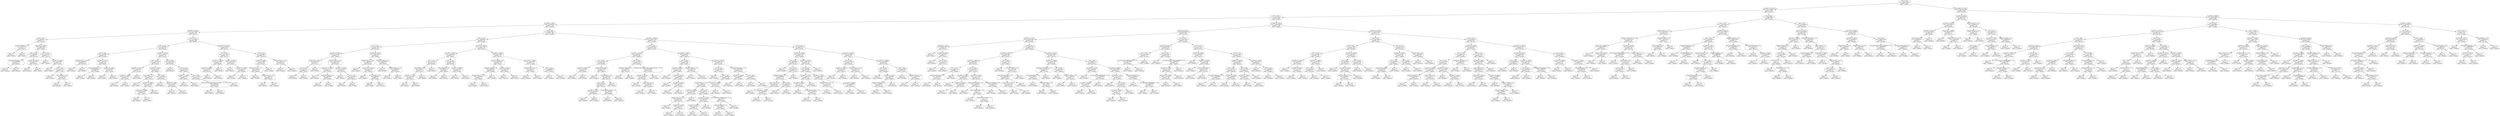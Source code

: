 digraph Tree {
node [shape=box, style="rounded", color="black", fontname=helvetica] ;
edge [fontname=helvetica] ;
0 [label="area <= 74.5\nmse = 4687584539.2\nsamples = 1212\nvalue = 148091.3"] ;
1 [label="sq_meter <= 3761.8\nmse = 2074196513.1\nsamples = 996\nvalue = 126162.3"] ;
0 -> 1 [labeldistance=2.5, labelangle=45, headlabel="True"] ;
2 [label="area <= 49.5\nmse = 1215274376.7\nsamples = 903\nvalue = 118232.1"] ;
1 -> 2 ;
3 [label="sq_meter <= 2435.7\nmse = 497164200.5\nsamples = 525\nvalue = 100958.5"] ;
2 -> 3 ;
4 [label="sq_meter <= 1835.0\nmse = 164278358.1\nsamples = 199\nvalue = 85372.6"] ;
3 -> 4 ;
5 [label="area <= 36.5\nmse = 84499773.7\nsamples = 31\nvalue = 67574.5"] ;
4 -> 5 ;
6 [label="['D']_Алатауский <= 0.5\nmse = 35387755.1\nsamples = 5\nvalue = 52571.4"] ;
5 -> 6 ;
7 [label="mse = 0.0\nsamples = 4\nvalue = 55000.0"] ;
6 -> 7 ;
8 [label="mse = 0.0\nsamples = 1\nvalue = 38000.0"] ;
6 -> 8 ;
9 [label="sq_meter <= 1546.1\nmse = 46810000.0\nsamples = 26\nvalue = 70200.0"] ;
5 -> 9 ;
10 [label="area <= 45.5\nmse = 13360946.7\nsamples = 9\nvalue = 62153.8"] ;
9 -> 10 ;
11 [label="restaurant_price_level <= 2.1\nmse = 810000.0\nsamples = 6\nvalue = 60300.0"] ;
10 -> 11 ;
12 [label="mse = 0.0\nsamples = 5\nvalue = 60000.0"] ;
11 -> 12 ;
13 [label="mse = 0.0\nsamples = 1\nvalue = 63000.0"] ;
11 -> 13 ;
14 [label="sq_meter <= 1451.2\nmse = 5555555.6\nsamples = 3\nvalue = 68333.3"] ;
10 -> 14 ;
15 [label="mse = 0.0\nsamples = 1\nvalue = 65000.0"] ;
14 -> 15 ;
16 [label="mse = 0.0\nsamples = 2\nvalue = 70000.0"] ;
14 -> 16 ;
17 [label="area <= 41.5\nmse = 16735253.8\nsamples = 17\nvalue = 74074.1"] ;
9 -> 17 ;
18 [label="mse = 0.0\nsamples = 3\nvalue = 70000.0"] ;
17 -> 18 ;
19 [label="sq_meter <= 1647.3\nmse = 14750000.0\nsamples = 14\nvalue = 75500.0"] ;
17 -> 19 ;
20 [label="mse = 0.0\nsamples = 2\nvalue = 70000.0"] ;
19 -> 20 ;
21 [label="area <= 43.5\nmse = 6222222.2\nsamples = 12\nvalue = 77333.3"] ;
19 -> 21 ;
22 [label="mse = 0.0\nsamples = 4\nvalue = 75000.0"] ;
21 -> 22 ;
23 [label="['O']_«KHAYR» <= 0.5\nmse = 2734375.0\nsamples = 8\nvalue = 79375.0"] ;
21 -> 23 ;
24 [label="mse = 0.0\nsamples = 7\nvalue = 80000.0"] ;
23 -> 24 ;
25 [label="mse = 0.0\nsamples = 1\nvalue = 75000.0"] ;
23 -> 25 ;
26 [label="area <= 41.5\nmse = 112744350.5\nsamples = 168\nvalue = 88505.6"] ;
4 -> 26 ;
27 [label="area <= 32.5\nmse = 73369600.0\nsamples = 75\nvalue = 80480.0"] ;
26 -> 27 ;
28 [label="area <= 29.0\nmse = 53324099.7\nsamples = 12\nvalue = 65789.5"] ;
27 -> 28 ;
29 [label="distance_from_cc <= 5.8\nmse = 25000000.0\nsamples = 2\nvalue = 55000.0"] ;
28 -> 29 ;
30 [label="mse = 0.0\nsamples = 1\nvalue = 50000.0"] ;
29 -> 30 ;
31 [label="mse = 0.0\nsamples = 1\nvalue = 60000.0"] ;
29 -> 31 ;
32 [label="sq_meter <= 2177.1\nmse = 21555555.6\nsamples = 10\nvalue = 68666.7"] ;
28 -> 32 ;
33 [label="['D']_Ауэзовский <= 0.5\nmse = 6000000.0\nsamples = 2\nvalue = 63000.0"] ;
32 -> 33 ;
34 [label="mse = 0.0\nsamples = 1\nvalue = 65000.0"] ;
33 -> 34 ;
35 [label="mse = 0.0\nsamples = 1\nvalue = 60000.0"] ;
33 -> 35 ;
36 [label="sq_meter <= 2338.5\nmse = 5250000.0\nsamples = 8\nvalue = 71500.0"] ;
32 -> 36 ;
37 [label="mse = 0.0\nsamples = 6\nvalue = 70000.0"] ;
36 -> 37 ;
38 [label="mse = 0.0\nsamples = 2\nvalue = 75000.0"] ;
36 -> 38 ;
39 [label="sq_meter <= 2227.9\nmse = 31345674.6\nsamples = 63\nvalue = 83113.2"] ;
27 -> 39 ;
40 [label="area <= 36.5\nmse = 18073721.8\nsamples = 33\nvalue = 79827.6"] ;
39 -> 40 ;
41 [label="sq_meter <= 2071.1\nmse = 13265306.1\nsamples = 7\nvalue = 72142.9"] ;
40 -> 41 ;
42 [label="sq_meter <= 1900.8\nmse = 5555555.6\nsamples = 3\nvalue = 68333.3"] ;
41 -> 42 ;
43 [label="mse = 0.0\nsamples = 1\nvalue = 65000.0"] ;
42 -> 43 ;
44 [label="mse = 0.0\nsamples = 2\nvalue = 70000.0"] ;
42 -> 44 ;
45 [label="mse = 0.0\nsamples = 4\nvalue = 75000.0"] ;
41 -> 45 ;
46 [label="sq_meter <= 2115.1\nmse = 9515570.9\nsamples = 26\nvalue = 80882.4"] ;
40 -> 46 ;
47 [label="['O']_Хозяин <= 0.5\nmse = 2595155.7\nsamples = 16\nvalue = 79411.8"] ;
46 -> 47 ;
48 [label="mse = 0.0\nsamples = 2\nvalue = 75000.0"] ;
47 -> 48 ;
49 [label="sq_meter <= 1986.8\nmse = 1464843.8\nsamples = 14\nvalue = 79687.5"] ;
47 -> 49 ;
50 [label="house_year <= 1988.0\nmse = 6250000.0\nsamples = 2\nvalue = 77500.0"] ;
49 -> 50 ;
51 [label="mse = 0.0\nsamples = 1\nvalue = 80000.0"] ;
50 -> 51 ;
52 [label="mse = 0.0\nsamples = 1\nvalue = 75000.0"] ;
50 -> 52 ;
53 [label="mse = 0.0\nsamples = 12\nvalue = 80000.0"] ;
49 -> 53 ;
54 [label="area <= 38.5\nmse = 10380622.8\nsamples = 10\nvalue = 83823.5"] ;
46 -> 54 ;
55 [label="mse = 0.0\nsamples = 4\nvalue = 80000.0"] ;
54 -> 55 ;
56 [label="sq_meter <= 2160.1\nmse = 3719008.3\nsamples = 6\nvalue = 85909.1"] ;
54 -> 56 ;
57 [label="mse = 0.0\nsamples = 5\nvalue = 85000.0"] ;
56 -> 57 ;
58 [label="mse = 0.0\nsamples = 1\nvalue = 90000.0"] ;
56 -> 58 ;
59 [label="area <= 35.5\nmse = 18576388.9\nsamples = 30\nvalue = 87083.3"] ;
39 -> 59 ;
60 [label="mse = 0.0\nsamples = 6\nvalue = 80000.0"] ;
59 -> 60 ;
61 [label="area <= 37.5\nmse = 6786703.6\nsamples = 24\nvalue = 88947.4"] ;
59 -> 61 ;
62 [label="sq_meter <= 2396.8\nmse = 3472222.2\nsamples = 7\nvalue = 85833.3"] ;
61 -> 62 ;
63 [label="mse = 0.0\nsamples = 6\nvalue = 85000.0"] ;
62 -> 63 ;
64 [label="mse = 0.0\nsamples = 1\nvalue = 90000.0"] ;
62 -> 64 ;
65 [label="area <= 40.5\nmse = 1775147.9\nsamples = 17\nvalue = 90384.6"] ;
61 -> 65 ;
66 [label="['O']_Агентство Недвижимости STATUS - A <= 0.5\nmse = 960000.0\nsamples = 16\nvalue = 90200.0"] ;
65 -> 66 ;
67 [label="mse = 0.0\nsamples = 15\nvalue = 90000.0"] ;
66 -> 67 ;
68 [label="mse = 0.0\nsamples = 1\nvalue = 95000.0"] ;
66 -> 68 ;
69 [label="mse = 0.0\nsamples = 1\nvalue = 95000.0"] ;
65 -> 69 ;
70 [label="sq_meter <= 2158.4\nmse = 40794336.4\nsamples = 93\nvalue = 95570.4"] ;
26 -> 70 ;
71 [label="area <= 46.5\nmse = 13117284.0\nsamples = 44\nvalue = 90277.8"] ;
70 -> 71 ;
72 [label="sq_meter <= 1930.6\nmse = 5157844.4\nsamples = 33\nvalue = 89196.4"] ;
71 -> 72 ;
73 [label="sq_meter <= 1896.8\nmse = 5102040.8\nsamples = 5\nvalue = 83571.4"] ;
72 -> 73 ;
74 [label="mse = 0.0\nsamples = 4\nvalue = 85000.0"] ;
73 -> 74 ;
75 [label="mse = 0.0\nsamples = 1\nvalue = 80000.0"] ;
73 -> 75 ;
76 [label="mse = 0.0\nsamples = 28\nvalue = 90000.0"] ;
72 -> 76 ;
77 [label="sq_meter <= 1947.0\nmse = 22558593.8\nsamples = 11\nvalue = 94062.5"] ;
71 -> 77 ;
78 [label="mse = 0.0\nsamples = 6\nvalue = 90000.0"] ;
77 -> 78 ;
79 [label="sq_meter <= 2010.0\nmse = 3061224.5\nsamples = 5\nvalue = 99285.7"] ;
77 -> 79 ;
80 [label="mse = 0.0\nsamples = 1\nvalue = 95000.0"] ;
79 -> 80 ;
81 [label="mse = 0.0\nsamples = 4\nvalue = 100000.0"] ;
79 -> 81 ;
82 [label="area <= 47.0\nmse = 10814081.6\nsamples = 49\nvalue = 101014.3"] ;
70 -> 82 ;
83 [label="sq_meter <= 2386.1\nmse = 3077869.8\nsamples = 45\nvalue = 100246.2"] ;
82 -> 83 ;
84 [label="distance_from_cc <= 7.7\nmse = 59460.8\nsamples = 44\nvalue = 99936.5"] ;
83 -> 84 ;
85 [label="mse = 0.0\nsamples = 36\nvalue = 100000.0"] ;
84 -> 85 ;
86 [label="distance_from_cc <= 8.2\nmse = 195555.6\nsamples = 8\nvalue = 99733.3"] ;
84 -> 86 ;
87 [label="mse = 0.0\nsamples = 1\nvalue = 99000.0"] ;
86 -> 87 ;
88 [label="mse = 0.0\nsamples = 7\nvalue = 100000.0"] ;
86 -> 88 ;
89 [label="mse = 0.0\nsamples = 1\nvalue = 110000.0"] ;
83 -> 89 ;
90 [label="distance_from_cc <= 4.1\nmse = 4000000.0\nsamples = 4\nvalue = 111000.0"] ;
82 -> 90 ;
91 [label="mse = 0.0\nsamples = 1\nvalue = 115000.0"] ;
90 -> 91 ;
92 [label="mse = 0.0\nsamples = 3\nvalue = 110000.0"] ;
90 -> 92 ;
93 [label="area <= 33.5\nmse = 464075067.0\nsamples = 326\nvalue = 110280.4"] ;
3 -> 93 ;
94 [label="area <= 29.0\nmse = 319695763.3\nsamples = 94\nvalue = 87486.5"] ;
93 -> 94 ;
95 [label="area <= 20.5\nmse = 91070069.2\nsamples = 24\nvalue = 61441.2"] ;
94 -> 95 ;
96 [label="sq_meter <= 2970.6\nmse = 42148760.3\nsamples = 15\nvalue = 56818.2"] ;
95 -> 96 ;
97 [label="house_year <= 2015.5\nmse = 9876543.2\nsamples = 5\nvalue = 51111.1"] ;
96 -> 97 ;
98 [label="area <= 16.5\nmse = 3472222.2\nsamples = 4\nvalue = 49166.7"] ;
97 -> 98 ;
99 [label="mse = 0.0\nsamples = 1\nvalue = 45000.0"] ;
98 -> 99 ;
100 [label="mse = 0.0\nsamples = 3\nvalue = 50000.0"] ;
98 -> 100 ;
101 [label="mse = 0.0\nsamples = 1\nvalue = 55000.0"] ;
97 -> 101 ;
102 [label="distance_from_cc <= 4.4\nmse = 26331360.9\nsamples = 10\nvalue = 60769.2"] ;
96 -> 102 ;
103 [label="house_year <= 1992.5\nmse = 11111111.1\nsamples = 6\nvalue = 58333.3"] ;
102 -> 103 ;
104 [label="mse = 0.0\nsamples = 4\nvalue = 60000.0"] ;
103 -> 104 ;
105 [label="restaurant_rating <= 4.2\nmse = 6250000.0\nsamples = 2\nvalue = 52500.0"] ;
103 -> 105 ;
106 [label="mse = 0.0\nsamples = 1\nvalue = 55000.0"] ;
105 -> 106 ;
107 [label="mse = 0.0\nsamples = 1\nvalue = 50000.0"] ;
105 -> 107 ;
108 [label="sq_meter <= 3250.0\nmse = 17187500.0\nsamples = 4\nvalue = 66250.0"] ;
102 -> 108 ;
109 [label="mse = 0.0\nsamples = 1\nvalue = 60000.0"] ;
108 -> 109 ;
110 [label="area <= 19.0\nmse = 5555555.6\nsamples = 3\nvalue = 68333.3"] ;
108 -> 110 ;
111 [label="mse = 0.0\nsamples = 1\nvalue = 65000.0"] ;
110 -> 111 ;
112 [label="mse = 0.0\nsamples = 2\nvalue = 70000.0"] ;
110 -> 112 ;
113 [label="sq_meter <= 3125.0\nmse = 69743055.6\nsamples = 9\nvalue = 69916.7"] ;
95 -> 113 ;
114 [label="distance_from_cc <= 5.4\nmse = 16609375.0\nsamples = 6\nvalue = 65125.0"] ;
113 -> 114 ;
115 [label="mse = 0.0\nsamples = 2\nvalue = 60000.0"] ;
114 -> 115 ;
116 [label="house_year <= 2011.0\nmse = 10472222.2\nsamples = 4\nvalue = 66833.3"] ;
114 -> 116 ;
117 [label="mse = 0.0\nsamples = 2\nvalue = 70000.0"] ;
116 -> 117 ;
118 [label="['C']_среднее <= 0.5\nmse = 888888.9\nsamples = 2\nvalue = 63666.7"] ;
116 -> 118 ;
119 [label="mse = 0.0\nsamples = 1\nvalue = 63000.0"] ;
118 -> 119 ;
120 [label="mse = 0.0\nsamples = 1\nvalue = 65000.0"] ;
118 -> 120 ;
121 [label="restaurant_rating <= 4.2\nmse = 38250000.0\nsamples = 3\nvalue = 79500.0"] ;
113 -> 121 ;
122 [label="mse = 0.0\nsamples = 1\nvalue = 90000.0"] ;
121 -> 122 ;
123 [label="distance_from_cc <= 5.0\nmse = 2000000.0\nsamples = 2\nvalue = 76000.0"] ;
121 -> 123 ;
124 [label="mse = 0.0\nsamples = 1\nvalue = 78000.0"] ;
123 -> 124 ;
125 [label="mse = 0.0\nsamples = 1\nvalue = 75000.0"] ;
123 -> 125 ;
126 [label="sq_meter <= 3015.2\nmse = 125224761.5\nsamples = 70\nvalue = 95254.4"] ;
94 -> 126 ;
127 [label="sq_meter <= 2697.0\nmse = 22060353.8\nsamples = 34\nvalue = 86935.5"] ;
126 -> 127 ;
128 [label="area <= 32.5\nmse = 5785124.0\nsamples = 14\nvalue = 81818.2"] ;
127 -> 128 ;
129 [label="['O']_Хозяин <= 0.5\nmse = 4320987.7\nsamples = 11\nvalue = 81111.1"] ;
128 -> 129 ;
130 [label="sq_meter <= 2578.1\nmse = 6122449.0\nsamples = 5\nvalue = 82857.1"] ;
129 -> 130 ;
131 [label="mse = 0.0\nsamples = 2\nvalue = 80000.0"] ;
130 -> 131 ;
132 [label="mse = 0.0\nsamples = 3\nvalue = 85000.0"] ;
130 -> 132 ;
133 [label="mse = 0.0\nsamples = 6\nvalue = 80000.0"] ;
129 -> 133 ;
134 [label="mse = 0.0\nsamples = 3\nvalue = 85000.0"] ;
128 -> 134 ;
135 [label="area <= 31.5\nmse = 8687500.0\nsamples = 20\nvalue = 89750.0"] ;
127 -> 135 ;
136 [label="['C']_хорошее <= 0.5\nmse = 4958677.7\nsamples = 6\nvalue = 86363.6"] ;
135 -> 136 ;
137 [label="mse = 0.0\nsamples = 2\nvalue = 90000.0"] ;
136 -> 137 ;
138 [label="mse = 0.0\nsamples = 4\nvalue = 85000.0"] ;
136 -> 138 ;
139 [label="sq_meter <= 2890.6\nmse = 4102259.2\nsamples = 14\nvalue = 91034.5"] ;
135 -> 139 ;
140 [label="mse = 0.0\nsamples = 12\nvalue = 90000.0"] ;
139 -> 140 ;
141 [label="mse = 0.0\nsamples = 2\nvalue = 95000.0"] ;
139 -> 141 ;
142 [label="sq_meter <= 3385.4\nmse = 67335429.0\nsamples = 36\nvalue = 105173.1"] ;
126 -> 142 ;
143 [label="['D']_Ауэзовский <= 0.5\nmse = 1825528.0\nsamples = 23\nvalue = 99515.2"] ;
142 -> 143 ;
144 [label="restaurant_rating <= 4.0\nmse = 560000.0\nsamples = 20\nvalue = 99800.0"] ;
143 -> 144 ;
145 [label="distance_from_cc <= 2.0\nmse = 2250000.0\nsamples = 2\nvalue = 98500.0"] ;
144 -> 145 ;
146 [label="mse = 0.0\nsamples = 1\nvalue = 100000.0"] ;
145 -> 146 ;
147 [label="mse = 0.0\nsamples = 1\nvalue = 97000.0"] ;
145 -> 147 ;
148 [label="mse = 0.0\nsamples = 18\nvalue = 100000.0"] ;
144 -> 148 ;
149 [label="sq_meter <= 3145.8\nmse = 5555555.6\nsamples = 3\nvalue = 96666.7"] ;
143 -> 149 ;
150 [label="mse = 0.0\nsamples = 1\nvalue = 100000.0"] ;
149 -> 150 ;
151 [label="mse = 0.0\nsamples = 2\nvalue = 95000.0"] ;
149 -> 151 ;
152 [label="sq_meter <= 3592.4\nmse = 28947368.4\nsamples = 13\nvalue = 115000.0"] ;
142 -> 152 ;
153 [label="distance_from_cc <= 3.8\nmse = 3061224.5\nsamples = 5\nvalue = 109285.7"] ;
152 -> 153 ;
154 [label="mse = 0.0\nsamples = 1\nvalue = 105000.0"] ;
153 -> 154 ;
155 [label="mse = 0.0\nsamples = 4\nvalue = 110000.0"] ;
153 -> 155 ;
156 [label="area <= 31.0\nmse = 13888888.9\nsamples = 8\nvalue = 118333.3"] ;
152 -> 156 ;
157 [label="mse = 0.0\nsamples = 2\nvalue = 110000.0"] ;
156 -> 157 ;
158 [label="mse = 0.0\nsamples = 6\nvalue = 120000.0"] ;
156 -> 158 ;
159 [label="sq_meter <= 2975.8\nmse = 236717359.3\nsamples = 232\nvalue = 119228.6"] ;
93 -> 159 ;
160 [label="area <= 40.5\nmse = 117932921.0\nsamples = 145\nvalue = 111764.6"] ;
159 -> 160 ;
161 [label="sq_meter <= 2732.1\nmse = 34329674.1\nsamples = 60\nvalue = 100989.4"] ;
160 -> 161 ;
162 [label="area <= 36.5\nmse = 14545599.5\nsamples = 34\nvalue = 98089.3"] ;
161 -> 162 ;
163 [label="sq_meter <= 2680.7\nmse = 3719008.3\nsamples = 7\nvalue = 90909.1"] ;
162 -> 163 ;
164 [label="mse = 0.0\nsamples = 6\nvalue = 90000.0"] ;
163 -> 164 ;
165 [label="mse = 0.0\nsamples = 1\nvalue = 95000.0"] ;
163 -> 165 ;
166 [label="house_year <= 1969.5\nmse = 1509135.8\nsamples = 27\nvalue = 99844.4"] ;
162 -> 166 ;
167 [label="mse = 0.0\nsamples = 1\nvalue = 105000.0"] ;
166 -> 167 ;
168 [label="['C']_среднее <= 0.5\nmse = 925619.8\nsamples = 26\nvalue = 99727.3"] ;
166 -> 168 ;
169 [label="area <= 37.5\nmse = 598639.5\nsamples = 25\nvalue = 99857.1"] ;
168 -> 169 ;
170 [label="sq_meter <= 2635.1\nmse = 2469135.8\nsamples = 6\nvalue = 99444.4"] ;
169 -> 170 ;
171 [label="mse = 0.0\nsamples = 1\nvalue = 95000.0"] ;
170 -> 171 ;
172 [label="mse = 0.0\nsamples = 5\nvalue = 100000.0"] ;
170 -> 172 ;
173 [label="restaurant_price_level <= 2.0\nmse = 29384.8\nsamples = 19\nvalue = 99969.7"] ;
169 -> 173 ;
174 [label="mse = 0.0\nsamples = 1\nvalue = 99000.0"] ;
173 -> 174 ;
175 [label="mse = 0.0\nsamples = 18\nvalue = 100000.0"] ;
173 -> 175 ;
176 [label="mse = 0.0\nsamples = 1\nvalue = 97000.0"] ;
168 -> 176 ;
177 [label="area <= 36.5\nmse = 32825484.8\nsamples = 26\nvalue = 105263.2"] ;
161 -> 177 ;
178 [label="restaurant_rating <= 4.1\nmse = 1246537.4\nsamples = 13\nvalue = 99736.8"] ;
177 -> 178 ;
179 [label="mse = 0.0\nsamples = 1\nvalue = 95000.0"] ;
178 -> 179 ;
180 [label="mse = 0.0\nsamples = 12\nvalue = 100000.0"] ;
178 -> 180 ;
181 [label="['O']_Агенство недвижимости Лидер Алматы <= 0.5\nmse = 3324099.7\nsamples = 13\nvalue = 110789.5"] ;
177 -> 181 ;
182 [label="sq_meter <= 2812.5\nmse = 1384083.0\nsamples = 12\nvalue = 110294.1"] ;
181 -> 182 ;
183 [label="mse = 0.0\nsamples = 7\nvalue = 110000.0"] ;
182 -> 183 ;
184 [label="rooms_num <= 1.5\nmse = 4000000.0\nsamples = 5\nvalue = 111000.0"] ;
182 -> 184 ;
185 [label="mse = 0.0\nsamples = 4\nvalue = 110000.0"] ;
184 -> 185 ;
186 [label="mse = 0.0\nsamples = 1\nvalue = 115000.0"] ;
184 -> 186 ;
187 [label="mse = 0.0\nsamples = 1\nvalue = 115000.0"] ;
181 -> 187 ;
188 [label="sq_meter <= 2581.2\nmse = 46399417.1\nsamples = 85\nvalue = 118847.6"] ;
160 -> 188 ;
189 [label="area <= 45.5\nmse = 25708884.7\nsamples = 24\nvalue = 112826.1"] ;
188 -> 189 ;
190 [label="sq_meter <= 2441.7\nmse = 9375000.0\nsamples = 16\nvalue = 110000.0"] ;
189 -> 190 ;
191 [label="mse = 0.0\nsamples = 1\nvalue = 100000.0"] ;
190 -> 191 ;
192 [label="sq_meter <= 2527.8\nmse = 2888888.9\nsamples = 15\nvalue = 110666.7"] ;
190 -> 192 ;
193 [label="mse = 0.0\nsamples = 9\nvalue = 110000.0"] ;
192 -> 193 ;
194 [label="sq_meter <= 2556.8\nmse = 5555555.6\nsamples = 6\nvalue = 111666.7"] ;
192 -> 194 ;
195 [label="mse = 0.0\nsamples = 2\nvalue = 115000.0"] ;
194 -> 195 ;
196 [label="mse = 0.0\nsamples = 4\nvalue = 110000.0"] ;
194 -> 196 ;
197 [label="restaurant_rating <= 3.9\nmse = 3061224.5\nsamples = 8\nvalue = 119285.7"] ;
189 -> 197 ;
198 [label="mse = 0.0\nsamples = 1\nvalue = 115000.0"] ;
197 -> 198 ;
199 [label="mse = 0.0\nsamples = 7\nvalue = 120000.0"] ;
197 -> 199 ;
200 [label="sq_meter <= 2873.0\nmse = 30862773.9\nsamples = 61\nvalue = 121703.1"] ;
188 -> 200 ;
201 [label="area <= 41.5\nmse = 18730864.2\nsamples = 51\nvalue = 120311.1"] ;
200 -> 201 ;
202 [label="mse = 0.0\nsamples = 2\nvalue = 110000.0"] ;
201 -> 202 ;
203 [label="area <= 46.5\nmse = 12508310.2\nsamples = 49\nvalue = 120989.5"] ;
201 -> 203 ;
204 [label="distance_from_cc <= 3.2\nmse = 7060155.1\nsamples = 44\nvalue = 120288.6"] ;
203 -> 204 ;
205 [label="sq_meter <= 2808.4\nmse = 15051903.1\nsamples = 11\nvalue = 122352.9"] ;
204 -> 205 ;
206 [label="distance_from_cc <= 2.7\nmse = 3061224.5\nsamples = 10\nvalue = 120714.3"] ;
205 -> 206 ;
207 [label="mse = 0.0\nsamples = 8\nvalue = 120000.0"] ;
206 -> 207 ;
208 [label="sq_meter <= 2784.2\nmse = 5555555.6\nsamples = 2\nvalue = 123333.3"] ;
206 -> 208 ;
209 [label="mse = 0.0\nsamples = 1\nvalue = 125000.0"] ;
208 -> 209 ;
210 [label="mse = 0.0\nsamples = 1\nvalue = 120000.0"] ;
208 -> 210 ;
211 [label="mse = 0.0\nsamples = 1\nvalue = 130000.0"] ;
205 -> 211 ;
212 [label="area <= 42.5\nmse = 2691377.7\nsamples = 33\nvalue = 119626.4"] ;
204 -> 212 ;
213 [label="sq_meter <= 2797.6\nmse = 10330578.5\nsamples = 6\nvalue = 118181.8"] ;
212 -> 213 ;
214 [label="sq_meter <= 2678.6\nmse = 5555555.6\nsamples = 2\nvalue = 113333.3"] ;
213 -> 214 ;
215 [label="mse = 0.0\nsamples = 1\nvalue = 110000.0"] ;
214 -> 215 ;
216 [label="mse = 0.0\nsamples = 1\nvalue = 115000.0"] ;
214 -> 216 ;
217 [label="mse = 0.0\nsamples = 4\nvalue = 120000.0"] ;
213 -> 217 ;
218 [label="['A']_полностью меблирована <= 0.5\nmse = 929.7\nsamples = 27\nvalue = 120004.8"] ;
212 -> 218 ;
219 [label="restaurant_rating <= 4.1\nmse = 6400.0\nsamples = 3\nvalue = 120040.0"] ;
218 -> 219 ;
220 [label="mse = 0.0\nsamples = 1\nvalue = 120200.0"] ;
219 -> 220 ;
221 [label="mse = 0.0\nsamples = 2\nvalue = 120000.0"] ;
219 -> 221 ;
222 [label="mse = 0.0\nsamples = 24\nvalue = 120000.0"] ;
218 -> 222 ;
223 [label="sq_meter <= 2656.2\nmse = 3472222.2\nsamples = 5\nvalue = 129166.7"] ;
203 -> 223 ;
224 [label="mse = 0.0\nsamples = 1\nvalue = 125000.0"] ;
223 -> 224 ;
225 [label="mse = 0.0\nsamples = 4\nvalue = 130000.0"] ;
223 -> 225 ;
226 [label="restaurant_price_level <= 2.0\nmse = 32812500.0\nsamples = 10\nvalue = 128750.0"] ;
200 -> 226 ;
227 [label="sq_meter <= 2916.9\nmse = 6000000.0\nsamples = 3\nvalue = 122000.0"] ;
226 -> 227 ;
228 [label="mse = 0.0\nsamples = 1\nvalue = 125000.0"] ;
227 -> 228 ;
229 [label="mse = 0.0\nsamples = 2\nvalue = 120000.0"] ;
227 -> 229 ;
230 [label="area <= 46.5\nmse = 14876033.1\nsamples = 7\nvalue = 131818.2"] ;
226 -> 230 ;
231 [label="mse = 0.0\nsamples = 6\nvalue = 130000.0"] ;
230 -> 231 ;
232 [label="mse = 0.0\nsamples = 1\nvalue = 140000.0"] ;
230 -> 232 ;
233 [label="area <= 41.5\nmse = 183830259.6\nsamples = 87\nvalue = 131864.3"] ;
159 -> 233 ;
234 [label="sq_meter <= 3246.6\nmse = 89254736.8\nsamples = 58\nvalue = 124800.0"] ;
233 -> 234 ;
235 [label="area <= 36.5\nmse = 36646044.0\nsamples = 24\nvalue = 117707.3"] ;
234 -> 235 ;
236 [label="mse = 0.0\nsamples = 8\nvalue = 110000.0"] ;
235 -> 236 ;
237 [label="area <= 40.5\nmse = 8875171.5\nsamples = 16\nvalue = 121703.7"] ;
235 -> 237 ;
238 [label="restaurant_rating <= 4.3\nmse = 3638400.0\nsamples = 15\nvalue = 121040.0"] ;
237 -> 238 ;
239 [label="rooms_num <= 1.5\nmse = 810000.0\nsamples = 12\nvalue = 120300.0"] ;
238 -> 239 ;
240 [label="mse = 0.0\nsamples = 10\nvalue = 120000.0"] ;
239 -> 240 ;
241 [label="sq_meter <= 3037.5\nmse = 2000000.0\nsamples = 2\nvalue = 122000.0"] ;
239 -> 241 ;
242 [label="mse = 0.0\nsamples = 1\nvalue = 120000.0"] ;
241 -> 242 ;
243 [label="mse = 0.0\nsamples = 1\nvalue = 123000.0"] ;
241 -> 243 ;
244 [label="area <= 39.0\nmse = 4000000.0\nsamples = 3\nvalue = 124000.0"] ;
238 -> 244 ;
245 [label="mse = 0.0\nsamples = 1\nvalue = 120000.0"] ;
244 -> 245 ;
246 [label="mse = 0.0\nsamples = 2\nvalue = 125000.0"] ;
244 -> 246 ;
247 [label="mse = 0.0\nsamples = 1\nvalue = 130000.0"] ;
237 -> 247 ;
248 [label="sq_meter <= 3732.1\nmse = 62002743.5\nsamples = 34\nvalue = 130185.2"] ;
234 -> 248 ;
249 [label="area <= 36.5\nmse = 33040000.0\nsamples = 31\nvalue = 128600.0"] ;
248 -> 249 ;
250 [label="sq_meter <= 3570.3\nmse = 24001479.3\nsamples = 17\nvalue = 125192.3"] ;
249 -> 250 ;
251 [label="sq_meter <= 3450.4\nmse = 1775147.9\nsamples = 8\nvalue = 120384.6"] ;
250 -> 251 ;
252 [label="mse = 0.0\nsamples = 5\nvalue = 120000.0"] ;
251 -> 252 ;
253 [label="restaurant_price_level <= 2.2\nmse = 5555555.6\nsamples = 3\nvalue = 121666.7"] ;
251 -> 253 ;
254 [label="mse = 0.0\nsamples = 2\nvalue = 120000.0"] ;
253 -> 254 ;
255 [label="mse = 0.0\nsamples = 1\nvalue = 125000.0"] ;
253 -> 255 ;
256 [label="mse = 0.0\nsamples = 9\nvalue = 130000.0"] ;
250 -> 256 ;
257 [label="sq_meter <= 3460.5\nmse = 16623263.9\nsamples = 14\nvalue = 132291.7"] ;
249 -> 257 ;
258 [label="distance_from_cc <= 7.5\nmse = 1311728.4\nsamples = 9\nvalue = 130277.8"] ;
257 -> 258 ;
259 [label="mse = 0.0\nsamples = 8\nvalue = 130000.0"] ;
258 -> 259 ;
260 [label="mse = 0.0\nsamples = 1\nvalue = 135000.0"] ;
258 -> 260 ;
261 [label="sq_meter <= 3506.8\nmse = 13888888.9\nsamples = 5\nvalue = 138333.3"] ;
257 -> 261 ;
262 [label="mse = 0.0\nsamples = 4\nvalue = 140000.0"] ;
261 -> 262 ;
263 [label="mse = 0.0\nsamples = 1\nvalue = 130000.0"] ;
261 -> 263 ;
264 [label="mse = 0.0\nsamples = 3\nvalue = 150000.0"] ;
248 -> 264 ;
265 [label="sq_meter <= 3052.4\nmse = 55726933.4\nsamples = 29\nvalue = 146777.7"] ;
233 -> 265 ;
266 [label="area <= 45.5\nmse = 25147929.0\nsamples = 10\nvalue = 136923.1"] ;
265 -> 266 ;
267 [label="sq_meter <= 3011.6\nmse = 6122449.0\nsamples = 7\nvalue = 132857.1"] ;
266 -> 267 ;
268 [label="mse = 0.0\nsamples = 4\nvalue = 135000.0"] ;
267 -> 268 ;
269 [label="mse = 0.0\nsamples = 3\nvalue = 130000.0"] ;
267 -> 269 ;
270 [label="distance_from_cc <= 3.0\nmse = 5555555.6\nsamples = 3\nvalue = 141666.7"] ;
266 -> 270 ;
271 [label="mse = 0.0\nsamples = 2\nvalue = 140000.0"] ;
270 -> 271 ;
272 [label="mse = 0.0\nsamples = 1\nvalue = 145000.0"] ;
270 -> 272 ;
273 [label="sq_meter <= 3388.9\nmse = 12669843.9\nsamples = 19\nvalue = 150781.1"] ;
265 -> 273 ;
274 [label="area <= 43.5\nmse = 7333333.3\nsamples = 11\nvalue = 149000.0"] ;
273 -> 274 ;
275 [label="mse = 0.0\nsamples = 1\nvalue = 140000.0"] ;
274 -> 275 ;
276 [label="sq_meter <= 3105.1\nmse = 1658163.3\nsamples = 10\nvalue = 149642.9"] ;
274 -> 276 ;
277 [label="restaurant_rating <= 4.2\nmse = 6250000.0\nsamples = 2\nvalue = 147500.0"] ;
276 -> 277 ;
278 [label="mse = 0.0\nsamples = 1\nvalue = 150000.0"] ;
277 -> 278 ;
279 [label="mse = 0.0\nsamples = 1\nvalue = 145000.0"] ;
277 -> 279 ;
280 [label="mse = 0.0\nsamples = 8\nvalue = 150000.0"] ;
276 -> 280 ;
281 [label="area <= 44.0\nmse = 12109481.1\nsamples = 8\nvalue = 152352.7"] ;
273 -> 281 ;
282 [label="mse = 0.0\nsamples = 6\nvalue = 150000.0"] ;
281 -> 282 ;
283 [label="restaurant_rating <= 4.2\nmse = 5557778.0\nsamples = 2\nvalue = 156666.0"] ;
281 -> 283 ;
284 [label="mse = 0.0\nsamples = 1\nvalue = 160000.0"] ;
283 -> 284 ;
285 [label="mse = 0.0\nsamples = 1\nvalue = 154999.0"] ;
283 -> 285 ;
286 [label="sq_meter <= 2415.0\nmse = 1191306041.0\nsamples = 378\nvalue = 143480.5"] ;
2 -> 286 ;
287 [label="sq_meter <= 2015.2\nmse = 508869246.9\nsamples = 207\nvalue = 121235.8"] ;
286 -> 287 ;
288 [label="sq_meter <= 1374.1\nmse = 330231561.3\nsamples = 105\nvalue = 105052.0"] ;
287 -> 288 ;
289 [label="sq_meter <= 770.0\nmse = 338331360.9\nsamples = 8\nvalue = 67230.8"] ;
288 -> 289 ;
290 [label="mse = 0.0\nsamples = 1\nvalue = 27000.0"] ;
289 -> 290 ;
291 [label="sq_meter <= 1063.4\nmse = 52066115.7\nsamples = 7\nvalue = 74545.5"] ;
289 -> 291 ;
292 [label="mse = 0.0\nsamples = 1\nvalue = 60000.0"] ;
291 -> 292 ;
293 [label="area <= 57.5\nmse = 6172839.5\nsamples = 6\nvalue = 77777.8"] ;
291 -> 293 ;
294 [label="mse = 0.0\nsamples = 2\nvalue = 75000.0"] ;
293 -> 294 ;
295 [label="mse = 0.0\nsamples = 4\nvalue = 80000.0"] ;
293 -> 295 ;
296 [label="area <= 62.5\nmse = 180847128.0\nsamples = 97\nvalue = 108640.9"] ;
288 -> 296 ;
297 [label="sq_meter <= 1830.1\nmse = 82561922.3\nsamples = 48\nvalue = 101217.2"] ;
296 -> 297 ;
298 [label="sq_meter <= 1606.5\nmse = 43984812.5\nsamples = 26\nvalue = 95625.0"] ;
297 -> 298 ;
299 [label="area <= 57.5\nmse = 19387755.1\nsamples = 6\nvalue = 86428.6"] ;
298 -> 299 ;
300 [label="restaurant_price_level <= 2.1\nmse = 5555555.6\nsamples = 3\nvalue = 81666.7"] ;
299 -> 300 ;
301 [label="mse = 0.0\nsamples = 2\nvalue = 80000.0"] ;
300 -> 301 ;
302 [label="mse = 0.0\nsamples = 1\nvalue = 85000.0"] ;
300 -> 302 ;
303 [label="mse = 0.0\nsamples = 3\nvalue = 90000.0"] ;
299 -> 303 ;
304 [label="area <= 55.5\nmse = 27456675.9\nsamples = 20\nvalue = 97575.8"] ;
298 -> 304 ;
305 [label="sq_meter <= 1809.1\nmse = 14583333.3\nsamples = 8\nvalue = 92500.0"] ;
304 -> 305 ;
306 [label="mse = 0.0\nsamples = 6\nvalue = 90000.0"] ;
305 -> 306 ;
307 [label="sq_meter <= 1822.6\nmse = 6250000.0\nsamples = 2\nvalue = 97500.0"] ;
305 -> 307 ;
308 [label="mse = 0.0\nsamples = 1\nvalue = 100000.0"] ;
307 -> 308 ;
309 [label="mse = 0.0\nsamples = 1\nvalue = 95000.0"] ;
307 -> 309 ;
310 [label="sq_meter <= 1764.3\nmse = 11677913.9\nsamples = 12\nvalue = 100476.3"] ;
304 -> 310 ;
311 [label="restaurant_price_level <= 2.0\nmse = 2469259.4\nsamples = 9\nvalue = 99444.6"] ;
310 -> 311 ;
312 [label="mse = 0.0\nsamples = 1\nvalue = 95000.0"] ;
311 -> 312 ;
313 [label="['D']_Алмалинский <= 0.5\nmse = 0.1\nsamples = 8\nvalue = 100000.1"] ;
311 -> 313 ;
314 [label="mse = 0.0\nsamples = 6\nvalue = 100000.0"] ;
313 -> 314 ;
315 [label="restaurant_price_level <= 2.1\nmse = 0.2\nsamples = 2\nvalue = 100000.5"] ;
313 -> 315 ;
316 [label="mse = 0.0\nsamples = 1\nvalue = 100001.0"] ;
315 -> 316 ;
317 [label="mse = 0.0\nsamples = 1\nvalue = 100000.0"] ;
315 -> 317 ;
318 [label="['D']_Бостандыкский <= 0.5\nmse = 22222222.2\nsamples = 3\nvalue = 106666.7"] ;
310 -> 318 ;
319 [label="mse = 0.0\nsamples = 2\nvalue = 110000.0"] ;
318 -> 319 ;
320 [label="mse = 0.0\nsamples = 1\nvalue = 100000.0"] ;
318 -> 320 ;
321 [label="area <= 54.0\nmse = 36707955.6\nsamples = 22\nvalue = 108673.3"] ;
297 -> 321 ;
322 [label="mse = 0.0\nsamples = 6\nvalue = 100000.0"] ;
321 -> 322 ;
323 [label="['O']_TOP AGENT <= 0.5\nmse = 12753801.7\nsamples = 16\nvalue = 111827.3"] ;
321 -> 323 ;
324 [label="restaurant_price_level <= 2.1\nmse = 6681900.0\nsamples = 14\nvalue = 111010.0"] ;
323 -> 324 ;
325 [label="house_year <= 1970.5\nmse = 2354570.6\nsamples = 13\nvalue = 110526.3"] ;
324 -> 325 ;
326 [label="mse = 0.0\nsamples = 1\nvalue = 115000.0"] ;
325 -> 326 ;
327 [label="mse = 0.0\nsamples = 12\nvalue = 110000.0"] ;
325 -> 327 ;
328 [label="mse = 0.0\nsamples = 1\nvalue = 120200.0"] ;
324 -> 328 ;
329 [label="mse = 0.0\nsamples = 2\nvalue = 120000.0"] ;
323 -> 329 ;
330 [label="sq_meter <= 1642.2\nmse = 165796409.0\nsamples = 49\nvalue = 116397.0"] ;
296 -> 330 ;
331 [label="sq_meter <= 1499.2\nmse = 47652784.6\nsamples = 18\nvalue = 103540.7"] ;
330 -> 331 ;
332 [label="restaurant_price_level <= 2.2\nmse = 17971597.6\nsamples = 7\nvalue = 97738.5"] ;
331 -> 332 ;
333 [label="['D']_Ауэзовский <= 0.5\nmse = 8400.0\nsamples = 5\nvalue = 100060.0"] ;
332 -> 333 ;
334 [label="mse = 0.0\nsamples = 3\nvalue = 100000.0"] ;
333 -> 334 ;
335 [label="restaurant_rating <= 4.2\nmse = 7500.0\nsamples = 2\nvalue = 100150.0"] ;
333 -> 335 ;
336 [label="mse = 0.0\nsamples = 1\nvalue = 100000.0"] ;
335 -> 336 ;
337 [label="mse = 0.0\nsamples = 1\nvalue = 100200.0"] ;
335 -> 337 ;
338 [label="mse = 0.0\nsamples = 2\nvalue = 90000.0"] ;
332 -> 338 ;
339 [label="area <= 66.5\nmse = 14923469.4\nsamples = 11\nvalue = 108928.6"] ;
331 -> 339 ;
340 [label="mse = 0.0\nsamples = 2\nvalue = 100000.0"] ;
339 -> 340 ;
341 [label="restaurant_rating <= 4.3\nmse = 1909722.2\nsamples = 9\nvalue = 110416.7"] ;
339 -> 341 ;
342 [label="mse = 0.0\nsamples = 8\nvalue = 110000.0"] ;
341 -> 342 ;
343 [label="mse = 0.0\nsamples = 1\nvalue = 115000.0"] ;
341 -> 343 ;
344 [label="area <= 66.5\nmse = 58669375.0\nsamples = 31\nvalue = 125075.0"] ;
330 -> 344 ;
345 [label="sq_meter <= 1774.8\nmse = 32826666.7\nsamples = 11\nvalue = 119200.0"] ;
344 -> 345 ;
346 [label="mse = 0.0\nsamples = 3\nvalue = 110000.0"] ;
345 -> 346 ;
347 [label="['A']_частично меблирована <= 0.5\nmse = 14583333.3\nsamples = 8\nvalue = 121500.0"] ;
345 -> 347 ;
348 [label="sq_meter <= 1838.5\nmse = 160000.0\nsamples = 7\nvalue = 119800.0"] ;
347 -> 348 ;
349 [label="mse = 0.0\nsamples = 1\nvalue = 119000.0"] ;
348 -> 349 ;
350 [label="mse = 0.0\nsamples = 6\nvalue = 120000.0"] ;
348 -> 350 ;
351 [label="mse = 0.0\nsamples = 1\nvalue = 130000.0"] ;
347 -> 351 ;
352 [label="sq_meter <= 1888.0\nmse = 41040000.0\nsamples = 20\nvalue = 128600.0"] ;
344 -> 352 ;
353 [label="sq_meter <= 1735.5\nmse = 22576177.3\nsamples = 15\nvalue = 126052.6"] ;
352 -> 353 ;
354 [label="mse = 0.0\nsamples = 4\nvalue = 120000.0"] ;
353 -> 354 ;
355 [label="area <= 68.5\nmse = 12882653.1\nsamples = 11\nvalue = 128214.3"] ;
353 -> 355 ;
356 [label="sq_meter <= 1801.5\nmse = 5555555.6\nsamples = 3\nvalue = 121666.7"] ;
355 -> 356 ;
357 [label="mse = 0.0\nsamples = 2\nvalue = 120000.0"] ;
356 -> 357 ;
358 [label="mse = 0.0\nsamples = 1\nvalue = 125000.0"] ;
356 -> 358 ;
359 [label="mse = 0.0\nsamples = 8\nvalue = 130000.0"] ;
355 -> 359 ;
360 [label="restaurant_rating <= 4.4\nmse = 13888888.9\nsamples = 5\nvalue = 136666.7"] ;
352 -> 360 ;
361 [label="mse = 0.0\nsamples = 3\nvalue = 140000.0"] ;
360 -> 361 ;
362 [label="['A']_частично меблирована <= 0.5\nmse = 5555555.6\nsamples = 2\nvalue = 133333.3"] ;
360 -> 362 ;
363 [label="mse = 0.0\nsamples = 1\nvalue = 130000.0"] ;
362 -> 363 ;
364 [label="mse = 0.0\nsamples = 1\nvalue = 135000.0"] ;
362 -> 364 ;
365 [label="area <= 59.5\nmse = 210431254.5\nsamples = 102\nvalue = 136128.8"] ;
287 -> 365 ;
366 [label="sq_meter <= 2201.7\nmse = 64698224.9\nsamples = 40\nvalue = 121615.4"] ;
365 -> 366 ;
367 [label="area <= 54.5\nmse = 22631835.9\nsamples = 17\nvalue = 115156.2"] ;
366 -> 367 ;
368 [label="['A']_полностью меблирована <= 0.5\nmse = 3633218.0\nsamples = 7\nvalue = 110882.4"] ;
367 -> 368 ;
369 [label="mse = 0.0\nsamples = 1\nvalue = 115000.0"] ;
368 -> 369 ;
370 [label="mse = 0.0\nsamples = 6\nvalue = 110000.0"] ;
368 -> 370 ;
371 [label="mse = 0.0\nsamples = 10\nvalue = 120000.0"] ;
367 -> 371 ;
372 [label="area <= 53.5\nmse = 25803489.4\nsamples = 23\nvalue = 127878.8"] ;
366 -> 372 ;
373 [label="mse = 0.0\nsamples = 6\nvalue = 120000.0"] ;
372 -> 373 ;
374 [label="['O']_риэлторская группа КВАДРАТ <= 0.5\nmse = 7840000.0\nsamples = 17\nvalue = 130400.0"] ;
372 -> 374 ;
375 [label="sq_meter <= 2409.1\nmse = 3472222.2\nsamples = 16\nvalue = 130833.3"] ;
374 -> 375 ;
376 [label="house_year <= 1968.5\nmse = 1133786.8\nsamples = 15\nvalue = 130238.1"] ;
375 -> 376 ;
377 [label="mse = 0.0\nsamples = 1\nvalue = 135000.0"] ;
376 -> 377 ;
378 [label="mse = 0.0\nsamples = 14\nvalue = 130000.0"] ;
376 -> 378 ;
379 [label="mse = 0.0\nsamples = 1\nvalue = 135000.0"] ;
375 -> 379 ;
380 [label="mse = 0.0\nsamples = 1\nvalue = 120000.0"] ;
374 -> 380 ;
381 [label="area <= 62.5\nmse = 74715535.2\nsamples = 62\nvalue = 145755.1"] ;
365 -> 381 ;
382 [label="sq_meter <= 2208.3\nmse = 19283950.6\nsamples = 22\nvalue = 136777.8"] ;
381 -> 382 ;
383 [label="mse = 0.0\nsamples = 6\nvalue = 130000.0"] ;
382 -> 383 ;
384 [label="sq_meter <= 2254.0\nmse = 2236686.4\nsamples = 16\nvalue = 139384.6"] ;
382 -> 384 ;
385 [label="mse = 0.0\nsamples = 1\nvalue = 135000.0"] ;
384 -> 385 ;
386 [label="house_year <= 1967.5\nmse = 687500.0\nsamples = 15\nvalue = 139750.0"] ;
384 -> 386 ;
387 [label="mse = 0.0\nsamples = 1\nvalue = 137000.0"] ;
386 -> 387 ;
388 [label="mse = 0.0\nsamples = 14\nvalue = 140000.0"] ;
386 -> 388 ;
389 [label="area <= 71.0\nmse = 32934443.3\nsamples = 40\nvalue = 150967.7"] ;
381 -> 389 ;
390 [label="sq_meter <= 2234.8\nmse = 11418685.1\nsamples = 32\nvalue = 149411.8"] ;
389 -> 390 ;
391 [label="area <= 66.5\nmse = 13237311.4\nsamples = 18\nvalue = 148148.1"] ;
390 -> 391 ;
392 [label="['D']_Бостандыкский <= 0.5\nmse = 6000000.0\nsamples = 4\nvalue = 142000.0"] ;
391 -> 392 ;
393 [label="mse = 0.0\nsamples = 3\nvalue = 140000.0"] ;
392 -> 393 ;
394 [label="mse = 0.0\nsamples = 1\nvalue = 145000.0"] ;
392 -> 394 ;
395 [label="sq_meter <= 2100.8\nmse = 4338843.0\nsamples = 14\nvalue = 149545.5"] ;
391 -> 395 ;
396 [label="mse = 0.0\nsamples = 1\nvalue = 140000.0"] ;
395 -> 396 ;
397 [label="mse = 0.0\nsamples = 13\nvalue = 150000.0"] ;
395 -> 397 ;
398 [label="area <= 68.0\nmse = 5555555.6\nsamples = 14\nvalue = 150833.3"] ;
390 -> 398 ;
399 [label="sq_meter <= 2382.8\nmse = 1984877.1\nsamples = 13\nvalue = 150434.8"] ;
398 -> 399 ;
400 [label="mse = 0.0\nsamples = 12\nvalue = 150000.0"] ;
399 -> 400 ;
401 [label="mse = 0.0\nsamples = 1\nvalue = 155000.0"] ;
399 -> 401 ;
402 [label="mse = 0.0\nsamples = 1\nvalue = 160000.0"] ;
398 -> 402 ;
403 [label="sq_meter <= 2124.6\nmse = 69421487.6\nsamples = 8\nvalue = 158181.8"] ;
389 -> 403 ;
404 [label="mse = 0.0\nsamples = 3\nvalue = 150000.0"] ;
403 -> 404 ;
405 [label="area <= 73.0\nmse = 25000000.0\nsamples = 5\nvalue = 165000.0"] ;
403 -> 405 ;
406 [label="mse = 0.0\nsamples = 3\nvalue = 160000.0"] ;
405 -> 406 ;
407 [label="mse = 0.0\nsamples = 2\nvalue = 170000.0"] ;
405 -> 407 ;
408 [label="sq_meter <= 2733.5\nmse = 704653484.2\nsamples = 171\nvalue = 170157.1"] ;
286 -> 408 ;
409 [label="area <= 63.0\nmse = 236244082.8\nsamples = 81\nvalue = 152423.1"] ;
408 -> 409 ;
410 [label="area <= 54.5\nmse = 77319587.6\nsamples = 59\nvalue = 145000.0"] ;
409 -> 410 ;
411 [label="area <= 51.0\nmse = 27040000.0\nsamples = 16\nvalue = 133600.0"] ;
410 -> 411 ;
412 [label="sq_meter <= 2550.0\nmse = 9876543.2\nsamples = 6\nvalue = 128888.9"] ;
411 -> 412 ;
413 [label="mse = 0.0\nsamples = 2\nvalue = 125000.0"] ;
412 -> 413 ;
414 [label="sq_meter <= 2650.0\nmse = 3472222.2\nsamples = 4\nvalue = 130833.3"] ;
412 -> 414 ;
415 [label="mse = 0.0\nsamples = 3\nvalue = 130000.0"] ;
414 -> 415 ;
416 [label="mse = 0.0\nsamples = 1\nvalue = 135000.0"] ;
414 -> 416 ;
417 [label="sq_meter <= 2546.3\nmse = 17187500.0\nsamples = 10\nvalue = 136250.0"] ;
411 -> 417 ;
418 [label="area <= 53.5\nmse = 6250000.0\nsamples = 5\nvalue = 132500.0"] ;
417 -> 418 ;
419 [label="mse = 0.0\nsamples = 3\nvalue = 130000.0"] ;
418 -> 419 ;
420 [label="mse = 0.0\nsamples = 2\nvalue = 135000.0"] ;
418 -> 420 ;
421 [label="mse = 0.0\nsamples = 5\nvalue = 140000.0"] ;
417 -> 421 ;
422 [label="sq_meter <= 2563.0\nmse = 33984375.0\nsamples = 43\nvalue = 148958.3"] ;
410 -> 422 ;
423 [label="area <= 58.0\nmse = 24089490.1\nsamples = 20\nvalue = 144677.4"] ;
422 -> 423 ;
424 [label="mse = 0.0\nsamples = 10\nvalue = 140000.0"] ;
423 -> 424 ;
425 [label="sq_meter <= 2478.8\nmse = 1555555.6\nsamples = 10\nvalue = 149666.7"] ;
423 -> 425 ;
426 [label="restaurant_rating <= 4.3\nmse = 6250000.0\nsamples = 2\nvalue = 147500.0"] ;
425 -> 426 ;
427 [label="mse = 0.0\nsamples = 1\nvalue = 150000.0"] ;
426 -> 427 ;
428 [label="mse = 0.0\nsamples = 1\nvalue = 145000.0"] ;
426 -> 428 ;
429 [label="mse = 0.0\nsamples = 8\nvalue = 150000.0"] ;
425 -> 429 ;
430 [label="area <= 59.0\nmse = 17132659.1\nsamples = 23\nvalue = 152195.1"] ;
422 -> 430 ;
431 [label="mse = 0.0\nsamples = 16\nvalue = 150000.0"] ;
430 -> 431 ;
432 [label="mse = 0.0\nsamples = 7\nvalue = 160000.0"] ;
430 -> 432 ;
433 [label="area <= 71.0\nmse = 65335169.9\nsamples = 22\nvalue = 174242.4"] ;
409 -> 433 ;
434 [label="sq_meter <= 2554.9\nmse = 40548204.2\nsamples = 16\nvalue = 170869.6"] ;
433 -> 434 ;
435 [label="area <= 67.0\nmse = 18595041.3\nsamples = 7\nvalue = 166363.6"] ;
434 -> 435 ;
436 [label="house_year <= 2002.5\nmse = 6000000.0\nsamples = 4\nvalue = 162000.0"] ;
435 -> 436 ;
437 [label="mse = 0.0\nsamples = 3\nvalue = 160000.0"] ;
436 -> 437 ;
438 [label="mse = 0.0\nsamples = 1\nvalue = 165000.0"] ;
436 -> 438 ;
439 [label="mse = 0.0\nsamples = 3\nvalue = 170000.0"] ;
435 -> 439 ;
440 [label="area <= 65.5\nmse = 25000000.0\nsamples = 9\nvalue = 175000.0"] ;
434 -> 440 ;
441 [label="mse = 0.0\nsamples = 4\nvalue = 170000.0"] ;
440 -> 441 ;
442 [label="mse = 0.0\nsamples = 5\nvalue = 180000.0"] ;
440 -> 442 ;
443 [label="rooms_num <= 2.5\nmse = 36000000.0\nsamples = 6\nvalue = 182000.0"] ;
433 -> 443 ;
444 [label="mse = 0.0\nsamples = 5\nvalue = 180000.0"] ;
443 -> 444 ;
445 [label="mse = 0.0\nsamples = 1\nvalue = 200000.0"] ;
443 -> 445 ;
446 [label="area <= 61.0\nmse = 547680787.8\nsamples = 90\nvalue = 187755.7"] ;
408 -> 446 ;
447 [label="sq_meter <= 3236.4\nmse = 261068117.8\nsamples = 55\nvalue = 173438.4"] ;
446 -> 447 ;
448 [label="area <= 57.5\nmse = 104287190.1\nsamples = 32\nvalue = 163409.1"] ;
447 -> 448 ;
449 [label="area <= 53.5\nmse = 47015610.7\nsamples = 26\nvalue = 158787.9"] ;
448 -> 449 ;
450 [label="sq_meter <= 3038.5\nmse = 35058593.8\nsamples = 12\nvalue = 154062.5"] ;
449 -> 450 ;
451 [label="restaurant_rating <= 4.4\nmse = 10937500.0\nsamples = 7\nvalue = 148750.0"] ;
450 -> 451 ;
452 [label="mse = 0.0\nsamples = 6\nvalue = 150000.0"] ;
451 -> 452 ;
453 [label="mse = 0.0\nsamples = 1\nvalue = 140000.0"] ;
451 -> 453 ;
454 [label="rooms_num <= 1.5\nmse = 2734375.0\nsamples = 5\nvalue = 159375.0"] ;
450 -> 454 ;
455 [label="mse = 0.0\nsamples = 1\nvalue = 155000.0"] ;
454 -> 455 ;
456 [label="mse = 0.0\nsamples = 4\nvalue = 160000.0"] ;
454 -> 456 ;
457 [label="sq_meter <= 2954.5\nmse = 17474048.4\nsamples = 14\nvalue = 163235.3"] ;
449 -> 457 ;
458 [label="mse = 0.0\nsamples = 7\nvalue = 160000.0"] ;
457 -> 458 ;
459 [label="sq_meter <= 3073.2\nmse = 6122449.0\nsamples = 7\nvalue = 167857.1"] ;
457 -> 459 ;
460 [label="mse = 0.0\nsamples = 3\nvalue = 165000.0"] ;
459 -> 460 ;
461 [label="mse = 0.0\nsamples = 4\nvalue = 170000.0"] ;
459 -> 461 ;
462 [label="restaurant_price_level <= 2.1\nmse = 19834710.7\nsamples = 6\nvalue = 177272.7"] ;
448 -> 462 ;
463 [label="mse = 0.0\nsamples = 2\nvalue = 170000.0"] ;
462 -> 463 ;
464 [label="mse = 0.0\nsamples = 4\nvalue = 180000.0"] ;
462 -> 464 ;
465 [label="area <= 55.5\nmse = 114777645.7\nsamples = 23\nvalue = 188655.2"] ;
447 -> 465 ;
466 [label="sq_meter <= 3628.2\nmse = 90793650.8\nsamples = 15\nvalue = 184333.3"] ;
465 -> 466 ;
467 [label="rooms_num <= 1.5\nmse = 18496093.8\nsamples = 12\nvalue = 179437.5"] ;
466 -> 467 ;
468 [label="house_year <= 2010.5\nmse = 25000000.0\nsamples = 3\nvalue = 175000.0"] ;
467 -> 468 ;
469 [label="mse = 0.0\nsamples = 1\nvalue = 170000.0"] ;
468 -> 469 ;
470 [label="mse = 0.0\nsamples = 2\nvalue = 180000.0"] ;
468 -> 470 ;
471 [label="sq_meter <= 3490.0\nmse = 7576388.9\nsamples = 9\nvalue = 180916.7"] ;
467 -> 471 ;
472 [label="mse = 0.0\nsamples = 6\nvalue = 180000.0"] ;
471 -> 472 ;
473 [label="restaurant_rating <= 4.2\nmse = 20222222.2\nsamples = 3\nvalue = 183666.7"] ;
471 -> 473 ;
474 [label="restaurant_rating <= 2.0\nmse = 250000.0\nsamples = 2\nvalue = 180500.0"] ;
473 -> 474 ;
475 [label="mse = 0.0\nsamples = 1\nvalue = 180000.0"] ;
474 -> 475 ;
476 [label="mse = 0.0\nsamples = 1\nvalue = 181000.0"] ;
474 -> 476 ;
477 [label="mse = 0.0\nsamples = 1\nvalue = 190000.0"] ;
473 -> 477 ;
478 [label="mse = 0.0\nsamples = 3\nvalue = 200000.0"] ;
466 -> 478 ;
479 [label="mse = 0.0\nsamples = 8\nvalue = 200000.0"] ;
465 -> 479 ;
480 [label="sq_meter <= 3230.6\nmse = 325691141.5\nsamples = 35\nvalue = 205775.9"] ;
446 -> 480 ;
481 [label="sq_meter <= 2813.2\nmse = 63890541.3\nsamples = 26\nvalue = 195365.9"] ;
480 -> 481 ;
482 [label="area <= 69.0\nmse = 84000000.0\nsamples = 5\nvalue = 186000.0"] ;
481 -> 482 ;
483 [label="mse = 0.0\nsamples = 4\nvalue = 180000.0"] ;
482 -> 483 ;
484 [label="mse = 0.0\nsamples = 1\nvalue = 200000.0"] ;
482 -> 484 ;
485 [label="sq_meter <= 2976.9\nmse = 19979188.3\nsamples = 21\nvalue = 198387.1"] ;
481 -> 485 ;
486 [label="area <= 66.5\nmse = 24000000.0\nsamples = 12\nvalue = 196000.0"] ;
485 -> 486 ;
487 [label="mse = 0.0\nsamples = 5\nvalue = 190000.0"] ;
486 -> 487 ;
488 [label="mse = 0.0\nsamples = 7\nvalue = 200000.0"] ;
486 -> 488 ;
489 [label="['O']_Вариант Казахстан <= 0.5\nmse = 5859375.0\nsamples = 9\nvalue = 200625.0"] ;
485 -> 489 ;
490 [label="mse = 0.0\nsamples = 8\nvalue = 200000.0"] ;
489 -> 490 ;
491 [label="mse = 0.0\nsamples = 1\nvalue = 210000.0"] ;
489 -> 491 ;
492 [label="area <= 69.0\nmse = 65397923.9\nsamples = 9\nvalue = 230882.4"] ;
480 -> 492 ;
493 [label="sq_meter <= 3461.5\nmse = 17751479.3\nsamples = 5\nvalue = 227692.3"] ;
492 -> 493 ;
494 [label="mse = 0.0\nsamples = 2\nvalue = 220000.0"] ;
493 -> 494 ;
495 [label="mse = 0.0\nsamples = 3\nvalue = 230000.0"] ;
493 -> 495 ;
496 [label="sq_meter <= 3379.0\nmse = 79687500.0\nsamples = 4\nvalue = 241250.0"] ;
492 -> 496 ;
497 [label="['D']_Медеуский <= 0.5\nmse = 6250000.0\nsamples = 2\nvalue = 232500.0"] ;
496 -> 497 ;
498 [label="mse = 0.0\nsamples = 1\nvalue = 230000.0"] ;
497 -> 498 ;
499 [label="mse = 0.0\nsamples = 1\nvalue = 235000.0"] ;
497 -> 499 ;
500 [label="mse = 0.0\nsamples = 2\nvalue = 250000.0"] ;
496 -> 500 ;
501 [label="area <= 46.5\nmse = 3887930547.5\nsamples = 93\nvalue = 202910.9"] ;
1 -> 501 ;
502 [label="area <= 34.0\nmse = 1447383218.0\nsamples = 48\nvalue = 151617.6"] ;
501 -> 502 ;
503 [label="distance_from_cc <= 6.2\nmse = 570280612.2\nsamples = 23\nvalue = 116071.4"] ;
502 -> 503 ;
504 [label="restaurant_price_level <= 2.1\nmse = 191322314.0\nsamples = 18\nvalue = 126363.6"] ;
503 -> 504 ;
505 [label="house_year <= 1980.5\nmse = 168750000.0\nsamples = 4\nvalue = 107500.0"] ;
504 -> 505 ;
506 [label="mse = 0.0\nsamples = 2\nvalue = 120000.0"] ;
505 -> 506 ;
507 [label="house_year <= 2003.0\nmse = 25000000.0\nsamples = 2\nvalue = 95000.0"] ;
505 -> 507 ;
508 [label="mse = 0.0\nsamples = 1\nvalue = 100000.0"] ;
507 -> 508 ;
509 [label="mse = 0.0\nsamples = 1\nvalue = 90000.0"] ;
507 -> 509 ;
510 [label="sq_meter <= 4510.4\nmse = 99691358.0\nsamples = 14\nvalue = 130555.6"] ;
504 -> 510 ;
511 [label="['A']_полностью меблирована <= 0.5\nmse = 30102040.8\nsamples = 10\nvalue = 126428.6"] ;
510 -> 511 ;
512 [label="mse = 0.0\nsamples = 1\nvalue = 115000.0"] ;
511 -> 512 ;
513 [label="['O']_Хозяин <= 0.5\nmse = 9722222.2\nsamples = 9\nvalue = 128333.3"] ;
511 -> 513 ;
514 [label="area <= 30.0\nmse = 5555555.6\nsamples = 3\nvalue = 123333.3"] ;
513 -> 514 ;
515 [label="mse = 0.0\nsamples = 1\nvalue = 120000.0"] ;
514 -> 515 ;
516 [label="mse = 0.0\nsamples = 2\nvalue = 125000.0"] ;
514 -> 516 ;
517 [label="mse = 0.0\nsamples = 6\nvalue = 130000.0"] ;
513 -> 517 ;
518 [label="distance_from_cc <= 2.7\nmse = 75000000.0\nsamples = 4\nvalue = 145000.0"] ;
510 -> 518 ;
519 [label="mse = 0.0\nsamples = 3\nvalue = 150000.0"] ;
518 -> 519 ;
520 [label="mse = 0.0\nsamples = 1\nvalue = 130000.0"] ;
518 -> 520 ;
521 [label="restaurant_rating <= 4.1\nmse = 147222222.2\nsamples = 5\nvalue = 78333.3"] ;
503 -> 521 ;
522 [label="['C']_хорошее <= 0.5\nmse = 25000000.0\nsamples = 2\nvalue = 95000.0"] ;
521 -> 522 ;
523 [label="mse = 0.0\nsamples = 1\nvalue = 90000.0"] ;
522 -> 523 ;
524 [label="mse = 0.0\nsamples = 1\nvalue = 100000.0"] ;
522 -> 524 ;
525 [label="mse = 0.0\nsamples = 3\nvalue = 70000.0"] ;
521 -> 525 ;
526 [label="sq_meter <= 4611.3\nmse = 557750000.0\nsamples = 25\nvalue = 176500.0"] ;
502 -> 526 ;
527 [label="area <= 39.5\nmse = 141308593.8\nsamples = 19\nvalue = 166562.5"] ;
526 -> 527 ;
528 [label="restaurant_rating <= 4.3\nmse = 66666666.7\nsamples = 6\nvalue = 153333.3"] ;
527 -> 528 ;
529 [label="mse = 0.0\nsamples = 4\nvalue = 160000.0"] ;
528 -> 529 ;
530 [label="['D']_Медеуский <= 0.5\nmse = 25000000.0\nsamples = 2\nvalue = 145000.0"] ;
528 -> 530 ;
531 [label="mse = 0.0\nsamples = 1\nvalue = 140000.0"] ;
530 -> 531 ;
532 [label="mse = 0.0\nsamples = 1\nvalue = 150000.0"] ;
530 -> 532 ;
533 [label="sq_meter <= 4347.2\nmse = 75236294.9\nsamples = 13\nvalue = 171739.1"] ;
527 -> 533 ;
534 [label="distance_from_cc <= 0.9\nmse = 34750000.0\nsamples = 11\nvalue = 169500.0"] ;
533 -> 534 ;
535 [label="mse = 0.0\nsamples = 2\nvalue = 160000.0"] ;
534 -> 535 ;
536 [label="area <= 45.5\nmse = 22145328.7\nsamples = 9\nvalue = 171176.5"] ;
534 -> 536 ;
537 [label="restaurant_rating <= 4.3\nmse = 13333333.3\nsamples = 8\nvalue = 170000.0"] ;
536 -> 537 ;
538 [label="restaurant_price_level <= 2.0\nmse = 6632653.1\nsamples = 7\nvalue = 169285.7"] ;
537 -> 538 ;
539 [label="mse = 0.0\nsamples = 1\nvalue = 160000.0"] ;
538 -> 539 ;
540 [label="mse = 0.0\nsamples = 6\nvalue = 170000.0"] ;
538 -> 540 ;
541 [label="mse = 0.0\nsamples = 1\nvalue = 180000.0"] ;
537 -> 541 ;
542 [label="mse = 0.0\nsamples = 1\nvalue = 180000.0"] ;
536 -> 542 ;
543 [label="restaurant_rating <= 4.3\nmse = 88888888.9\nsamples = 2\nvalue = 186666.7"] ;
533 -> 543 ;
544 [label="mse = 0.0\nsamples = 1\nvalue = 200000.0"] ;
543 -> 544 ;
545 [label="mse = 0.0\nsamples = 1\nvalue = 180000.0"] ;
543 -> 545 ;
546 [label="restaurant_rating <= 4.1\nmse = 248437500.0\nsamples = 6\nvalue = 216250.0"] ;
526 -> 546 ;
547 [label="['D']_Алмалинский <= 0.5\nmse = 100000000.0\nsamples = 2\nvalue = 240000.0"] ;
546 -> 547 ;
548 [label="mse = 0.0\nsamples = 1\nvalue = 230000.0"] ;
547 -> 548 ;
549 [label="mse = 0.0\nsamples = 1\nvalue = 250000.0"] ;
547 -> 549 ;
550 [label="restaurant_price_level <= 2.1\nmse = 47222222.2\nsamples = 4\nvalue = 208333.3"] ;
546 -> 550 ;
551 [label="mse = 0.0\nsamples = 2\nvalue = 200000.0"] ;
550 -> 551 ;
552 [label="sq_meter <= 5244.0\nmse = 18750000.0\nsamples = 2\nvalue = 212500.0"] ;
550 -> 552 ;
553 [label="mse = 0.0\nsamples = 1\nvalue = 220000.0"] ;
552 -> 553 ;
554 [label="mse = 0.0\nsamples = 1\nvalue = 210000.0"] ;
552 -> 554 ;
555 [label="area <= 56.5\nmse = 1722262868.2\nsamples = 45\nvalue = 247628.2"] ;
501 -> 555 ;
556 [label="sq_meter <= 4432.1\nmse = 728658556.0\nsamples = 25\nvalue = 223936.1"] ;
555 -> 556 ;
557 [label="sq_meter <= 4037.0\nmse = 129475872.9\nsamples = 11\nvalue = 204423.0"] ;
556 -> 557 ;
558 [label="restaurant_rating <= 4.4\nmse = 54847230.0\nsamples = 8\nvalue = 198684.1"] ;
557 -> 558 ;
559 [label="area <= 54.0\nmse = 23437968.9\nsamples = 7\nvalue = 201249.8"] ;
558 -> 559 ;
560 [label="rooms_num <= 1.5\nmse = 0.2\nsamples = 6\nvalue = 199999.8"] ;
559 -> 560 ;
561 [label="mse = 0.0\nsamples = 3\nvalue = 200000.0"] ;
560 -> 561 ;
562 [label="distance_from_cc <= 3.4\nmse = 0.2\nsamples = 3\nvalue = 199999.4"] ;
560 -> 562 ;
563 [label="mse = 0.0\nsamples = 2\nvalue = 200000.0"] ;
562 -> 563 ;
564 [label="mse = 0.0\nsamples = 1\nvalue = 199999.0"] ;
562 -> 564 ;
565 [label="mse = 0.0\nsamples = 1\nvalue = 220000.0"] ;
559 -> 565 ;
566 [label="mse = 0.0\nsamples = 1\nvalue = 185000.0"] ;
558 -> 566 ;
567 [label="mse = 0.0\nsamples = 3\nvalue = 220000.0"] ;
557 -> 567 ;
568 [label="restaurant_price_level <= 1.0\nmse = 415419501.1\nsamples = 14\nvalue = 248095.2"] ;
556 -> 568 ;
569 [label="mse = 0.0\nsamples = 1\nvalue = 300000.0"] ;
568 -> 569 ;
570 [label="rooms_num <= 1.5\nmse = 145706371.2\nsamples = 13\nvalue = 242631.6"] ;
568 -> 570 ;
571 [label="restaurant_rating <= 4.3\nmse = 144000000.0\nsamples = 4\nvalue = 226000.0"] ;
570 -> 571 ;
572 [label="mse = 0.0\nsamples = 1\nvalue = 250000.0"] ;
571 -> 572 ;
573 [label="mse = 0.0\nsamples = 3\nvalue = 220000.0"] ;
571 -> 573 ;
574 [label="house_year <= 1982.5\nmse = 12244898.0\nsamples = 9\nvalue = 248571.4"] ;
570 -> 574 ;
575 [label="mse = 0.0\nsamples = 1\nvalue = 240000.0"] ;
574 -> 575 ;
576 [label="distance_from_cc <= 1.4\nmse = 7100591.7\nsamples = 8\nvalue = 249230.8"] ;
574 -> 576 ;
577 [label="area <= 48.5\nmse = 18750000.0\nsamples = 2\nvalue = 247500.0"] ;
576 -> 577 ;
578 [label="mse = 0.0\nsamples = 1\nvalue = 250000.0"] ;
577 -> 578 ;
579 [label="mse = 0.0\nsamples = 1\nvalue = 240000.0"] ;
577 -> 579 ;
580 [label="mse = 0.0\nsamples = 6\nvalue = 250000.0"] ;
576 -> 580 ;
581 [label="sq_meter <= 4690.5\nmse = 1087408949.0\nsamples = 20\nvalue = 283548.4"] ;
555 -> 581 ;
582 [label="sq_meter <= 3867.5\nmse = 347448015.1\nsamples = 15\nvalue = 267826.1"] ;
581 -> 582 ;
583 [label="distance_from_cc <= 4.5\nmse = 36000000.0\nsamples = 7\nvalue = 248000.0"] ;
582 -> 583 ;
584 [label="mse = 0.0\nsamples = 6\nvalue = 250000.0"] ;
583 -> 584 ;
585 [label="mse = 0.0\nsamples = 1\nvalue = 230000.0"] ;
583 -> 585 ;
586 [label="distance_from_cc <= 6.3\nmse = 52071005.9\nsamples = 8\nvalue = 283076.9"] ;
582 -> 586 ;
587 [label="mse = 0.0\nsamples = 7\nvalue = 280000.0"] ;
586 -> 587 ;
588 [label="mse = 0.0\nsamples = 1\nvalue = 300000.0"] ;
586 -> 588 ;
589 [label="area <= 65.0\nmse = 460937500.0\nsamples = 5\nvalue = 328750.0"] ;
581 -> 589 ;
590 [label="['O']_риэлторская группа КВАДРАТ <= 0.5\nmse = 25000000.0\nsamples = 2\nvalue = 295000.0"] ;
589 -> 590 ;
591 [label="mse = 0.0\nsamples = 1\nvalue = 290000.0"] ;
590 -> 591 ;
592 [label="mse = 0.0\nsamples = 1\nvalue = 300000.0"] ;
590 -> 592 ;
593 [label="restaurant_price_level <= 2.1\nmse = 100000000.0\nsamples = 3\nvalue = 340000.0"] ;
589 -> 593 ;
594 [label="mse = 0.0\nsamples = 1\nvalue = 330000.0"] ;
593 -> 594 ;
595 [label="mse = 0.0\nsamples = 2\nvalue = 350000.0"] ;
593 -> 595 ;
596 [label="sq_meter <= 1759.6\nmse = 4854762298.4\nsamples = 216\nvalue = 243586.6"] ;
0 -> 596 [labeldistance=2.5, labelangle=-45, headlabel="False"] ;
597 [label="sq_meter <= 1393.0\nmse = 683609375.0\nsamples = 28\nvalue = 122125.0"] ;
596 -> 597 ;
598 [label="sq_meter <= 1264.5\nmse = 116759002.8\nsamples = 13\nvalue = 102368.4"] ;
597 -> 598 ;
599 [label="sq_meter <= 1097.7\nmse = 58264462.8\nsamples = 8\nvalue = 95909.1"] ;
598 -> 599 ;
600 [label="['A']_пустая <= 0.5\nmse = 50000000.0\nsamples = 3\nvalue = 85000.0"] ;
599 -> 600 ;
601 [label="mse = 0.0\nsamples = 2\nvalue = 90000.0"] ;
600 -> 601 ;
602 [label="mse = 0.0\nsamples = 1\nvalue = 75000.0"] ;
600 -> 602 ;
603 [label="mse = 0.0\nsamples = 5\nvalue = 100000.0"] ;
599 -> 603 ;
604 [label="house_year <= 1988.0\nmse = 60937500.0\nsamples = 5\nvalue = 111250.0"] ;
598 -> 604 ;
605 [label="mse = 0.0\nsamples = 1\nvalue = 130000.0"] ;
604 -> 605 ;
606 [label="distance_from_cc <= 11.8\nmse = 12244898.0\nsamples = 4\nvalue = 108571.4"] ;
604 -> 606 ;
607 [label="mse = 0.0\nsamples = 3\nvalue = 110000.0"] ;
606 -> 607 ;
608 [label="mse = 0.0\nsamples = 1\nvalue = 100000.0"] ;
606 -> 608 ;
609 [label="distance_from_cc <= 3.5\nmse = 523809523.8\nsamples = 15\nvalue = 140000.0"] ;
597 -> 609 ;
610 [label="distance_from_cc <= 2.1\nmse = 555555555.6\nsamples = 2\nvalue = 186666.7"] ;
609 -> 610 ;
611 [label="mse = 0.0\nsamples = 1\nvalue = 170000.0"] ;
610 -> 611 ;
612 [label="mse = 0.0\nsamples = 1\nvalue = 220000.0"] ;
610 -> 612 ;
613 [label="area <= 87.5\nmse = 95061728.4\nsamples = 13\nvalue = 132222.2"] ;
609 -> 613 ;
614 [label="sq_meter <= 1612.5\nmse = 47222222.2\nsamples = 9\nvalue = 128333.3"] ;
613 -> 614 ;
615 [label="area <= 83.5\nmse = 16000000.0\nsamples = 4\nvalue = 122000.0"] ;
614 -> 615 ;
616 [label="mse = 0.0\nsamples = 3\nvalue = 120000.0"] ;
615 -> 616 ;
617 [label="mse = 0.0\nsamples = 1\nvalue = 130000.0"] ;
615 -> 617 ;
618 [label="['D']_Ауэзовский <= 0.5\nmse = 20408163.3\nsamples = 5\nvalue = 132857.1"] ;
614 -> 618 ;
619 [label="mse = 0.0\nsamples = 1\nvalue = 140000.0"] ;
618 -> 619 ;
620 [label="mse = 0.0\nsamples = 4\nvalue = 130000.0"] ;
618 -> 620 ;
621 [label="restaurant_rating <= 4.2\nmse = 100000000.0\nsamples = 4\nvalue = 140000.0"] ;
613 -> 621 ;
622 [label="mse = 0.0\nsamples = 3\nvalue = 150000.0"] ;
621 -> 622 ;
623 [label="mse = 0.0\nsamples = 1\nvalue = 130000.0"] ;
621 -> 623 ;
624 [label="sq_meter <= 2983.8\nmse = 3290299695.8\nsamples = 188\nvalue = 258864.8"] ;
596 -> 624 ;
625 [label="area <= 102.5\nmse = 3048188823.5\nsamples = 134\nvalue = 241089.3"] ;
624 -> 625 ;
626 [label="sq_meter <= 2376.5\nmse = 940565543.3\nsamples = 83\nvalue = 204916.0"] ;
625 -> 626 ;
627 [label="area <= 84.0\nmse = 365235034.7\nsamples = 43\nvalue = 182521.7"] ;
626 -> 627 ;
628 [label="sq_meter <= 2164.2\nmse = 129238520.4\nsamples = 18\nvalue = 165392.9"] ;
627 -> 628 ;
629 [label="sq_meter <= 1901.4\nmse = 22532544.4\nsamples = 7\nvalue = 155076.9"] ;
628 -> 629 ;
630 [label="mse = 0.0\nsamples = 2\nvalue = 150000.0"] ;
629 -> 630 ;
631 [label="['A']_полностью меблирована <= 0.5\nmse = 10437500.0\nsamples = 5\nvalue = 158250.0"] ;
629 -> 631 ;
632 [label="mse = 0.0\nsamples = 1\nvalue = 150000.0"] ;
631 -> 632 ;
633 [label="restaurant_rating <= 4.1\nmse = 816326.5\nsamples = 4\nvalue = 159428.6"] ;
631 -> 633 ;
634 [label="mse = 0.0\nsamples = 1\nvalue = 158000.0"] ;
633 -> 634 ;
635 [label="mse = 0.0\nsamples = 3\nvalue = 160000.0"] ;
633 -> 635 ;
636 [label="area <= 76.5\nmse = 49555555.6\nsamples = 11\nvalue = 174333.3"] ;
628 -> 636 ;
637 [label="sq_meter <= 2233.3\nmse = 3472222.2\nsamples = 4\nvalue = 165833.3"] ;
636 -> 637 ;
638 [label="mse = 0.0\nsamples = 3\nvalue = 165000.0"] ;
637 -> 638 ;
639 [label="mse = 0.0\nsamples = 1\nvalue = 170000.0"] ;
637 -> 639 ;
640 [label="mse = 0.0\nsamples = 7\nvalue = 180000.0"] ;
636 -> 640 ;
641 [label="sq_meter <= 2122.7\nmse = 189195716.8\nsamples = 25\nvalue = 194219.5"] ;
627 -> 641 ;
642 [label="area <= 93.0\nmse = 145299586.8\nsamples = 12\nvalue = 186136.4"] ;
641 -> 642 ;
643 [label="sq_meter <= 1919.2\nmse = 36686390.5\nsamples = 8\nvalue = 176923.1"] ;
642 -> 643 ;
644 [label="['A']_пустая <= 0.5\nmse = 22222222.2\nsamples = 2\nvalue = 166666.7"] ;
643 -> 644 ;
645 [label="mse = 0.0\nsamples = 1\nvalue = 170000.0"] ;
644 -> 645 ;
646 [label="mse = 0.0\nsamples = 1\nvalue = 160000.0"] ;
644 -> 646 ;
647 [label="mse = 0.0\nsamples = 6\nvalue = 180000.0"] ;
643 -> 647 ;
648 [label="['D']_Медеуский <= 0.5\nmse = 2469135.8\nsamples = 4\nvalue = 199444.4"] ;
642 -> 648 ;
649 [label="mse = 0.0\nsamples = 3\nvalue = 200000.0"] ;
648 -> 649 ;
650 [label="mse = 0.0\nsamples = 1\nvalue = 195000.0"] ;
648 -> 650 ;
651 [label="area <= 95.0\nmse = 76770083.1\nsamples = 13\nvalue = 203578.9"] ;
641 -> 651 ;
652 [label="['D']_Ауэзовский <= 0.5\nmse = 6160000.0\nsamples = 10\nvalue = 199200.0"] ;
651 -> 652 ;
653 [label="distance_from_cc <= 1.0\nmse = 122449.0\nsamples = 9\nvalue = 199857.1"] ;
652 -> 653 ;
654 [label="mse = 0.0\nsamples = 1\nvalue = 199000.0"] ;
653 -> 654 ;
655 [label="mse = 0.0\nsamples = 8\nvalue = 200000.0"] ;
653 -> 655 ;
656 [label="mse = 0.0\nsamples = 1\nvalue = 190000.0"] ;
652 -> 656 ;
657 [label="mse = 0.0\nsamples = 3\nvalue = 220000.0"] ;
651 -> 657 ;
658 [label="area <= 83.5\nmse = 401587851.2\nsamples = 40\nvalue = 229838.7"] ;
626 -> 658 ;
659 [label="sq_meter <= 2800.0\nmse = 69445000.1\nsamples = 12\nvalue = 204999.9"] ;
658 -> 659 ;
660 [label="distance_from_cc <= 7.2\nmse = 6632755.2\nsamples = 11\nvalue = 200714.2"] ;
659 -> 660 ;
661 [label="area <= 78.5\nmse = 0.1\nsamples = 10\nvalue = 199999.9"] ;
660 -> 661 ;
662 [label="mse = 0.0\nsamples = 7\nvalue = 200000.0"] ;
661 -> 662 ;
663 [label="restaurant_rating <= 4.3\nmse = 0.2\nsamples = 3\nvalue = 199999.7"] ;
661 -> 663 ;
664 [label="mse = 0.0\nsamples = 2\nvalue = 200000.0"] ;
663 -> 664 ;
665 [label="mse = 0.0\nsamples = 1\nvalue = 199999.0"] ;
663 -> 665 ;
666 [label="mse = 0.0\nsamples = 1\nvalue = 210000.0"] ;
660 -> 666 ;
667 [label="mse = 0.0\nsamples = 1\nvalue = 220000.0"] ;
659 -> 667 ;
668 [label="area <= 92.5\nmse = 181818181.8\nsamples = 28\nvalue = 240000.0"] ;
658 -> 668 ;
669 [label="sq_meter <= 2741.8\nmse = 127991675.3\nsamples = 18\nvalue = 234516.1"] ;
668 -> 669 ;
670 [label="sq_meter <= 2600.9\nmse = 42148760.3\nsamples = 11\nvalue = 228181.8"] ;
669 -> 670 ;
671 [label="['O']_Авангард <= 0.5\nmse = 21000000.0\nsamples = 5\nvalue = 223000.0"] ;
670 -> 671 ;
672 [label="mse = 0.0\nsamples = 4\nvalue = 220000.0"] ;
671 -> 672 ;
673 [label="mse = 0.0\nsamples = 1\nvalue = 230000.0"] ;
671 -> 673 ;
674 [label="area <= 89.0\nmse = 18750000.0\nsamples = 6\nvalue = 232500.0"] ;
670 -> 674 ;
675 [label="mse = 0.0\nsamples = 5\nvalue = 230000.0"] ;
674 -> 675 ;
676 [label="mse = 0.0\nsamples = 1\nvalue = 240000.0"] ;
674 -> 676 ;
677 [label="mse = 0.0\nsamples = 7\nvalue = 250000.0"] ;
669 -> 677 ;
678 [label="sq_meter <= 2665.8\nmse = 67455621.3\nsamples = 10\nvalue = 253076.9"] ;
668 -> 678 ;
679 [label="sq_meter <= 2450.0\nmse = 9000000.0\nsamples = 7\nvalue = 249000.0"] ;
678 -> 679 ;
680 [label="mse = 0.0\nsamples = 1\nvalue = 240000.0"] ;
679 -> 680 ;
681 [label="mse = 0.0\nsamples = 6\nvalue = 250000.0"] ;
679 -> 681 ;
682 [label="distance_from_cc <= 5.5\nmse = 22222222.2\nsamples = 3\nvalue = 266666.7"] ;
678 -> 682 ;
683 [label="mse = 0.0\nsamples = 2\nvalue = 270000.0"] ;
682 -> 683 ;
684 [label="mse = 0.0\nsamples = 1\nvalue = 260000.0"] ;
682 -> 684 ;
685 [label="area <= 126.0\nmse = 1577546537.2\nsamples = 51\nvalue = 292043.0"] ;
625 -> 685 ;
686 [label="sq_meter <= 2440.5\nmse = 1307271468.1\nsamples = 21\nvalue = 260789.5"] ;
685 -> 686 ;
687 [label="sq_meter <= 1958.3\nmse = 355387523.6\nsamples = 12\nvalue = 235217.4"] ;
686 -> 687 ;
688 [label="distance_from_cc <= 5.0\nmse = 142148760.3\nsamples = 5\nvalue = 218181.8"] ;
687 -> 688 ;
689 [label="['O']_РЕГИОН 02 <= 0.5\nmse = 25000000.0\nsamples = 3\nvalue = 225000.0"] ;
688 -> 689 ;
690 [label="mse = 0.0\nsamples = 2\nvalue = 230000.0"] ;
689 -> 690 ;
691 [label="mse = 0.0\nsamples = 1\nvalue = 220000.0"] ;
689 -> 691 ;
692 [label="mse = 0.0\nsamples = 2\nvalue = 200000.0"] ;
688 -> 692 ;
693 [label="distance_from_cc <= 1.3\nmse = 40972222.2\nsamples = 7\nvalue = 250833.3"] ;
687 -> 693 ;
694 [label="mse = 0.0\nsamples = 1\nvalue = 270000.0"] ;
693 -> 694 ;
695 [label="sq_meter <= 2041.7\nmse = 8264462.8\nsamples = 6\nvalue = 249090.9"] ;
693 -> 695 ;
696 [label="mse = 0.0\nsamples = 1\nvalue = 240000.0"] ;
695 -> 696 ;
697 [label="mse = 0.0\nsamples = 5\nvalue = 250000.0"] ;
695 -> 697 ;
698 [label="house_year <= 2017.0\nmse = 226666666.7\nsamples = 9\nvalue = 300000.0"] ;
686 -> 698 ;
699 [label="restaurant_rating <= 4.4\nmse = 51530612.2\nsamples = 8\nvalue = 296428.6"] ;
698 -> 699 ;
700 [label="['C']_хорошее <= 0.5\nmse = 7638888.9\nsamples = 7\nvalue = 299166.7"] ;
699 -> 700 ;
701 [label="mse = 0.0\nsamples = 6\nvalue = 300000.0"] ;
700 -> 701 ;
702 [label="mse = 0.0\nsamples = 1\nvalue = 290000.0"] ;
700 -> 702 ;
703 [label="mse = 0.0\nsamples = 1\nvalue = 280000.0"] ;
699 -> 703 ;
704 [label="mse = 0.0\nsamples = 1\nvalue = 350000.0"] ;
698 -> 704 ;
705 [label="sq_meter <= 2320.5\nmse = 623140495.9\nsamples = 30\nvalue = 313636.4"] ;
685 -> 705 ;
706 [label="area <= 148.5\nmse = 432888888.9\nsamples = 24\nvalue = 306000.0"] ;
705 -> 706 ;
707 [label="sq_meter <= 1884.6\nmse = 225000000.0\nsamples = 16\nvalue = 295000.0"] ;
706 -> 707 ;
708 [label="mse = 0.0\nsamples = 1\nvalue = 230000.0"] ;
707 -> 708 ;
709 [label="sq_meter <= 2137.6\nmse = 58240000.0\nsamples = 15\nvalue = 297600.0"] ;
707 -> 709 ;
710 [label="rooms_num <= 3.5\nmse = 40816326.5\nsamples = 4\nvalue = 288571.4"] ;
709 -> 710 ;
711 [label="house_year <= 2002.5\nmse = 16000000.0\nsamples = 3\nvalue = 292000.0"] ;
710 -> 711 ;
712 [label="mse = 0.0\nsamples = 2\nvalue = 290000.0"] ;
711 -> 712 ;
713 [label="mse = 0.0\nsamples = 1\nvalue = 300000.0"] ;
711 -> 713 ;
714 [label="mse = 0.0\nsamples = 1\nvalue = 280000.0"] ;
710 -> 714 ;
715 [label="distance_from_cc <= 2.5\nmse = 20987654.3\nsamples = 11\nvalue = 301111.1"] ;
709 -> 715 ;
716 [label="mse = 0.0\nsamples = 9\nvalue = 300000.0"] ;
715 -> 716 ;
717 [label="['D']_Медеуский <= 0.5\nmse = 100000000.0\nsamples = 2\nvalue = 310000.0"] ;
715 -> 717 ;
718 [label="mse = 0.0\nsamples = 1\nvalue = 300000.0"] ;
717 -> 718 ;
719 [label="mse = 0.0\nsamples = 1\nvalue = 320000.0"] ;
717 -> 719 ;
720 [label="restaurant_rating <= 4.4\nmse = 325207756.2\nsamples = 8\nvalue = 321052.6"] ;
706 -> 720 ;
721 [label="distance_from_cc <= 2.7\nmse = 171484375.0\nsamples = 7\nvalue = 326875.0"] ;
720 -> 721 ;
722 [label="restaurant_price_level <= 2.4\nmse = 97959183.7\nsamples = 3\nvalue = 338571.4"] ;
721 -> 722 ;
723 [label="mse = 0.0\nsamples = 2\nvalue = 350000.0"] ;
722 -> 723 ;
724 [label="mse = 0.0\nsamples = 1\nvalue = 330000.0"] ;
722 -> 724 ;
725 [label="house_year <= 2007.5\nmse = 39506172.8\nsamples = 4\nvalue = 317777.8"] ;
721 -> 725 ;
726 [label="mse = 0.0\nsamples = 1\nvalue = 300000.0"] ;
725 -> 726 ;
727 [label="mse = 0.0\nsamples = 3\nvalue = 320000.0"] ;
725 -> 727 ;
728 [label="mse = 0.0\nsamples = 1\nvalue = 290000.0"] ;
720 -> 728 ;
729 [label="['O']_Хозяин <= 0.5\nmse = 36000000.0\nsamples = 6\nvalue = 348000.0"] ;
705 -> 729 ;
730 [label="mse = 0.0\nsamples = 1\nvalue = 330000.0"] ;
729 -> 730 ;
731 [label="mse = 0.0\nsamples = 5\nvalue = 350000.0"] ;
729 -> 731 ;
732 [label="sq_meter <= 3816.2\nmse = 1320045835.2\nsamples = 54\nvalue = 301223.4"] ;
624 -> 732 ;
733 [label="area <= 83.5\nmse = 1147616395.6\nsamples = 40\nvalue = 288582.1"] ;
732 -> 733 ;
734 [label="sq_meter <= 3437.5\nmse = 601859375.0\nsamples = 24\nvalue = 268875.0"] ;
733 -> 734 ;
735 [label="sq_meter <= 3354.2\nmse = 96313799.6\nsamples = 14\nvalue = 249347.8"] ;
734 -> 735 ;
736 [label="['D']_Алмалинский <= 0.5\nmse = 37187500.0\nsamples = 12\nvalue = 246250.0"] ;
735 -> 736 ;
737 [label="['O']_Baitemir Company <= 0.5\nmse = 24515235.5\nsamples = 11\nvalue = 247105.3"] ;
736 -> 737 ;
738 [label="sq_meter <= 3024.4\nmse = 17283950.6\nsamples = 10\nvalue = 247777.8"] ;
737 -> 738 ;
739 [label="mse = 0.0\nsamples = 1\nvalue = 240000.0"] ;
738 -> 739 ;
740 [label="['D']_Ауэзовский <= 0.5\nmse = 10937500.0\nsamples = 9\nvalue = 248750.0"] ;
738 -> 740 ;
741 [label="mse = 0.0\nsamples = 8\nvalue = 250000.0"] ;
740 -> 741 ;
742 [label="mse = 0.0\nsamples = 1\nvalue = 240000.0"] ;
740 -> 742 ;
743 [label="mse = 0.0\nsamples = 1\nvalue = 235000.0"] ;
737 -> 743 ;
744 [label="mse = 0.0\nsamples = 1\nvalue = 230000.0"] ;
736 -> 744 ;
745 [label="mse = 0.0\nsamples = 2\nvalue = 270000.0"] ;
735 -> 745 ;
746 [label="sq_meter <= 3741.7\nmse = 71972318.3\nsamples = 10\nvalue = 295294.1"] ;
734 -> 746 ;
747 [label="mse = 0.0\nsamples = 2\nvalue = 280000.0"] ;
746 -> 747 ;
748 [label="mse = 0.0\nsamples = 8\nvalue = 300000.0"] ;
746 -> 748 ;
749 [label="area <= 104.0\nmse = 528395061.7\nsamples = 16\nvalue = 317777.8"] ;
733 -> 749 ;
750 [label="sq_meter <= 3542.5\nmse = 97839506.2\nsamples = 10\nvalue = 302777.8"] ;
749 -> 750 ;
751 [label="restaurant_price_level <= 2.4\nmse = 11555555.6\nsamples = 8\nvalue = 298666.7"] ;
750 -> 751 ;
752 [label="mse = 0.0\nsamples = 7\nvalue = 300000.0"] ;
751 -> 752 ;
753 [label="mse = 0.0\nsamples = 1\nvalue = 290000.0"] ;
751 -> 753 ;
754 [label="restaurant_price_level <= 2.2\nmse = 22222222.2\nsamples = 2\nvalue = 323333.3"] ;
750 -> 754 ;
755 [label="mse = 0.0\nsamples = 1\nvalue = 330000.0"] ;
754 -> 755 ;
756 [label="mse = 0.0\nsamples = 1\nvalue = 320000.0"] ;
754 -> 756 ;
757 [label="restaurant_rating <= 4.3\nmse = 39506172.8\nsamples = 6\nvalue = 347777.8"] ;
749 -> 757 ;
758 [label="mse = 0.0\nsamples = 5\nvalue = 350000.0"] ;
757 -> 758 ;
759 [label="mse = 0.0\nsamples = 1\nvalue = 330000.0"] ;
757 -> 759 ;
760 [label="area <= 76.5\nmse = 367352537.7\nsamples = 14\nvalue = 332592.6"] ;
732 -> 760 ;
761 [label="sq_meter <= 4133.3\nmse = 305325443.8\nsamples = 6\nvalue = 318461.5"] ;
760 -> 761 ;
762 [label="mse = 0.0\nsamples = 2\nvalue = 300000.0"] ;
761 -> 762 ;
763 [label="['D']_Бостандыкский <= 0.5\nmse = 150000000.0\nsamples = 4\nvalue = 330000.0"] ;
761 -> 763 ;
764 [label="sq_meter <= 4333.3\nmse = 22222222.2\nsamples = 3\nvalue = 323333.3"] ;
763 -> 764 ;
765 [label="mse = 0.0\nsamples = 2\nvalue = 320000.0"] ;
764 -> 765 ;
766 [label="mse = 0.0\nsamples = 1\nvalue = 330000.0"] ;
764 -> 766 ;
767 [label="mse = 0.0\nsamples = 1\nvalue = 350000.0"] ;
763 -> 767 ;
768 [label="['O']_ReelCom <= 0.5\nmse = 67346938.8\nsamples = 8\nvalue = 345714.3"] ;
760 -> 768 ;
769 [label="mse = 0.0\nsamples = 7\nvalue = 350000.0"] ;
768 -> 769 ;
770 [label="mse = 0.0\nsamples = 1\nvalue = 330000.0"] ;
768 -> 770 ;
}